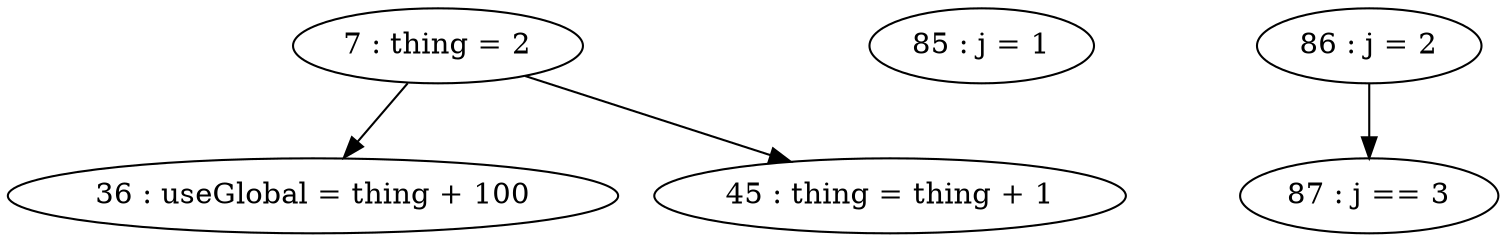 digraph G {
"7 : thing = 2"
"7 : thing = 2" -> "36 : useGlobal = thing + 100"
"7 : thing = 2" -> "45 : thing = thing + 1"
"85 : j = 1"
"86 : j = 2"
"86 : j = 2" -> "87 : j == 3"
"87 : j == 3"
}